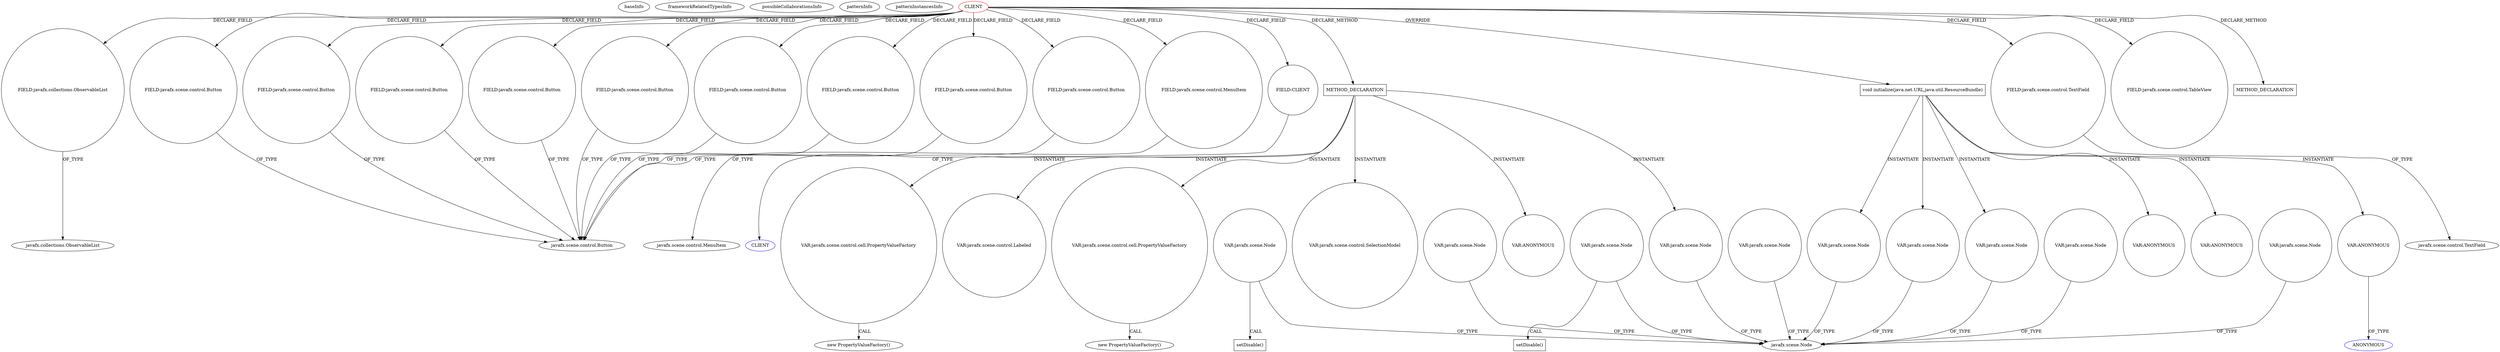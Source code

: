 digraph {
baseInfo[graphId=602,category="pattern",isAnonymous=false,possibleRelation=false]
frameworkRelatedTypesInfo[]
possibleCollaborationsInfo[]
patternInfo[frequency=2.0,patternRootClient=0]
patternInstancesInfo[0="hock323-eventManager~/hock323-eventManager/EventManager-master/src/eventManager/controller/pokerTournament/TournamentController.java~TournamentController~3009",1="bianconejo-CEFX~/bianconejo-CEFX/CEFX-master/src/cefx/CEPrincipalController.java~CEPrincipalController~2114"]
35[label="FIELD:javafx.collections.ObservableList",vertexType="FIELD_DECLARATION",isFrameworkType=false,shape=circle]
0[label="CLIENT",vertexType="ROOT_CLIENT_CLASS_DECLARATION",isFrameworkType=false,color=red]
13[label="FIELD:javafx.scene.control.Button",vertexType="FIELD_DECLARATION",isFrameworkType=false,shape=circle]
11[label="FIELD:javafx.scene.control.Button",vertexType="FIELD_DECLARATION",isFrameworkType=false,shape=circle]
23[label="FIELD:javafx.scene.control.Button",vertexType="FIELD_DECLARATION",isFrameworkType=false,shape=circle]
25[label="FIELD:javafx.scene.control.Button",vertexType="FIELD_DECLARATION",isFrameworkType=false,shape=circle]
19[label="FIELD:javafx.scene.control.Button",vertexType="FIELD_DECLARATION",isFrameworkType=false,shape=circle]
15[label="FIELD:javafx.scene.control.Button",vertexType="FIELD_DECLARATION",isFrameworkType=false,shape=circle]
17[label="FIELD:javafx.scene.control.Button",vertexType="FIELD_DECLARATION",isFrameworkType=false,shape=circle]
2[label="FIELD:javafx.scene.control.MenuItem",vertexType="FIELD_DECLARATION",isFrameworkType=false,shape=circle]
21[label="FIELD:javafx.scene.control.Button",vertexType="FIELD_DECLARATION",isFrameworkType=false,shape=circle]
9[label="FIELD:javafx.scene.control.Button",vertexType="FIELD_DECLARATION",isFrameworkType=false,shape=circle]
5[label="javafx.collections.ObservableList",vertexType="FRAMEWORK_INTERFACE_TYPE",isFrameworkType=false]
6[label="FIELD:CLIENT",vertexType="FIELD_DECLARATION",isFrameworkType=false,shape=circle]
3[label="javafx.scene.control.MenuItem",vertexType="FRAMEWORK_CLASS_TYPE",isFrameworkType=false]
61[label="void initialize(java.net.URL,java.util.ResourceBundle)",vertexType="OVERRIDING_METHOD_DECLARATION",isFrameworkType=false,shape=box]
10[label="javafx.scene.control.Button",vertexType="FRAMEWORK_CLASS_TYPE",isFrameworkType=false]
51[label="FIELD:javafx.scene.control.TextField",vertexType="FIELD_DECLARATION",isFrameworkType=false,shape=circle]
7[label="CLIENT",vertexType="REFERENCE_CLIENT_CLASS_DECLARATION",isFrameworkType=false,color=blue]
74[label="VAR:javafx.scene.Node",vertexType="VARIABLE_EXPRESION",isFrameworkType=false,shape=circle]
64[label="javafx.scene.Node",vertexType="FRAMEWORK_CLASS_TYPE",isFrameworkType=false]
1311[label="VAR:javafx.scene.Node",vertexType="VARIABLE_EXPRESION",isFrameworkType=false,shape=circle]
694[label="VAR:javafx.scene.Node",vertexType="VARIABLE_EXPRESION",isFrameworkType=false,shape=circle]
85[label="VAR:javafx.scene.Node",vertexType="VARIABLE_EXPRESION",isFrameworkType=false,shape=circle]
676[label="VAR:javafx.scene.Node",vertexType="VARIABLE_EXPRESION",isFrameworkType=false,shape=circle]
716[label="VAR:javafx.scene.Node",vertexType="VARIABLE_EXPRESION",isFrameworkType=false,shape=circle]
62[label="VAR:javafx.scene.Node",vertexType="VARIABLE_EXPRESION",isFrameworkType=false,shape=circle]
682[label="VAR:javafx.scene.Node",vertexType="VARIABLE_EXPRESION",isFrameworkType=false,shape=circle]
679[label="VAR:javafx.scene.Node",vertexType="VARIABLE_EXPRESION",isFrameworkType=false,shape=circle]
691[label="VAR:javafx.scene.Node",vertexType="VARIABLE_EXPRESION",isFrameworkType=false,shape=circle]
78[label="VAR:ANONYMOUS",vertexType="VARIABLE_EXPRESION",isFrameworkType=false,shape=circle]
89[label="VAR:ANONYMOUS",vertexType="VARIABLE_EXPRESION",isFrameworkType=false,shape=circle]
66[label="VAR:ANONYMOUS",vertexType="VARIABLE_EXPRESION",isFrameworkType=false,shape=circle]
52[label="javafx.scene.control.TextField",vertexType="FRAMEWORK_CLASS_TYPE",isFrameworkType=false]
79[label="ANONYMOUS",vertexType="REFERENCE_ANONYMOUS_DECLARATION",isFrameworkType=false,color=blue]
683[label="setDisable()",vertexType="INSIDE_CALL",isFrameworkType=false,shape=box]
1312[label="setDisable()",vertexType="INSIDE_CALL",isFrameworkType=false,shape=box]
45[label="FIELD:javafx.scene.control.TableView",vertexType="FIELD_DECLARATION",isFrameworkType=false,shape=circle]
702[label="METHOD_DECLARATION",vertexType="CLIENT_METHOD_DECLARATION",isFrameworkType=false,shape=box]
770[label="VAR:javafx.scene.control.Labeled",vertexType="VARIABLE_EXPRESION",isFrameworkType=false,shape=circle]
382[label="METHOD_DECLARATION",vertexType="CLIENT_METHOD_DECLARATION",isFrameworkType=false,shape=box]
706[label="VAR:javafx.scene.control.SelectionModel",vertexType="VARIABLE_EXPRESION",isFrameworkType=false,shape=circle]
863[label="VAR:javafx.scene.control.cell.PropertyValueFactory",vertexType="VARIABLE_EXPRESION",isFrameworkType=false,shape=circle]
862[label="new PropertyValueFactory()",vertexType="CONSTRUCTOR_CALL",isFrameworkType=false]
931[label="VAR:javafx.scene.control.cell.PropertyValueFactory",vertexType="VARIABLE_EXPRESION",isFrameworkType=false,shape=circle]
930[label="new PropertyValueFactory()",vertexType="CONSTRUCTOR_CALL",isFrameworkType=false]
1138[label="VAR:ANONYMOUS",vertexType="VARIABLE_EXPRESION",isFrameworkType=false,shape=circle]
691->64[label="OF_TYPE"]
0->15[label="DECLARE_FIELD"]
11->10[label="OF_TYPE"]
61->62[label="INSTANTIATE"]
694->64[label="OF_TYPE"]
702->931[label="INSTANTIATE"]
0->51[label="DECLARE_FIELD"]
0->11[label="DECLARE_FIELD"]
61->66[label="INSTANTIATE"]
15->10[label="OF_TYPE"]
78->79[label="OF_TYPE"]
0->13[label="DECLARE_FIELD"]
35->5[label="OF_TYPE"]
85->64[label="OF_TYPE"]
0->6[label="DECLARE_FIELD"]
19->10[label="OF_TYPE"]
61->85[label="INSTANTIATE"]
74->64[label="OF_TYPE"]
0->35[label="DECLARE_FIELD"]
6->7[label="OF_TYPE"]
682->683[label="CALL"]
21->10[label="OF_TYPE"]
0->19[label="DECLARE_FIELD"]
0->702[label="DECLARE_METHOD"]
0->25[label="DECLARE_FIELD"]
61->74[label="INSTANTIATE"]
1311->64[label="OF_TYPE"]
51->52[label="OF_TYPE"]
2->3[label="OF_TYPE"]
0->45[label="DECLARE_FIELD"]
716->64[label="OF_TYPE"]
25->10[label="OF_TYPE"]
702->716[label="INSTANTIATE"]
702->1138[label="INSTANTIATE"]
13->10[label="OF_TYPE"]
9->10[label="OF_TYPE"]
679->64[label="OF_TYPE"]
931->930[label="CALL"]
62->64[label="OF_TYPE"]
61->78[label="INSTANTIATE"]
61->89[label="INSTANTIATE"]
0->2[label="DECLARE_FIELD"]
17->10[label="OF_TYPE"]
702->770[label="INSTANTIATE"]
676->64[label="OF_TYPE"]
0->61[label="OVERRIDE"]
682->64[label="OF_TYPE"]
863->862[label="CALL"]
23->10[label="OF_TYPE"]
1311->1312[label="CALL"]
702->706[label="INSTANTIATE"]
0->17[label="DECLARE_FIELD"]
0->23[label="DECLARE_FIELD"]
0->9[label="DECLARE_FIELD"]
702->863[label="INSTANTIATE"]
0->21[label="DECLARE_FIELD"]
0->382[label="DECLARE_METHOD"]
}

